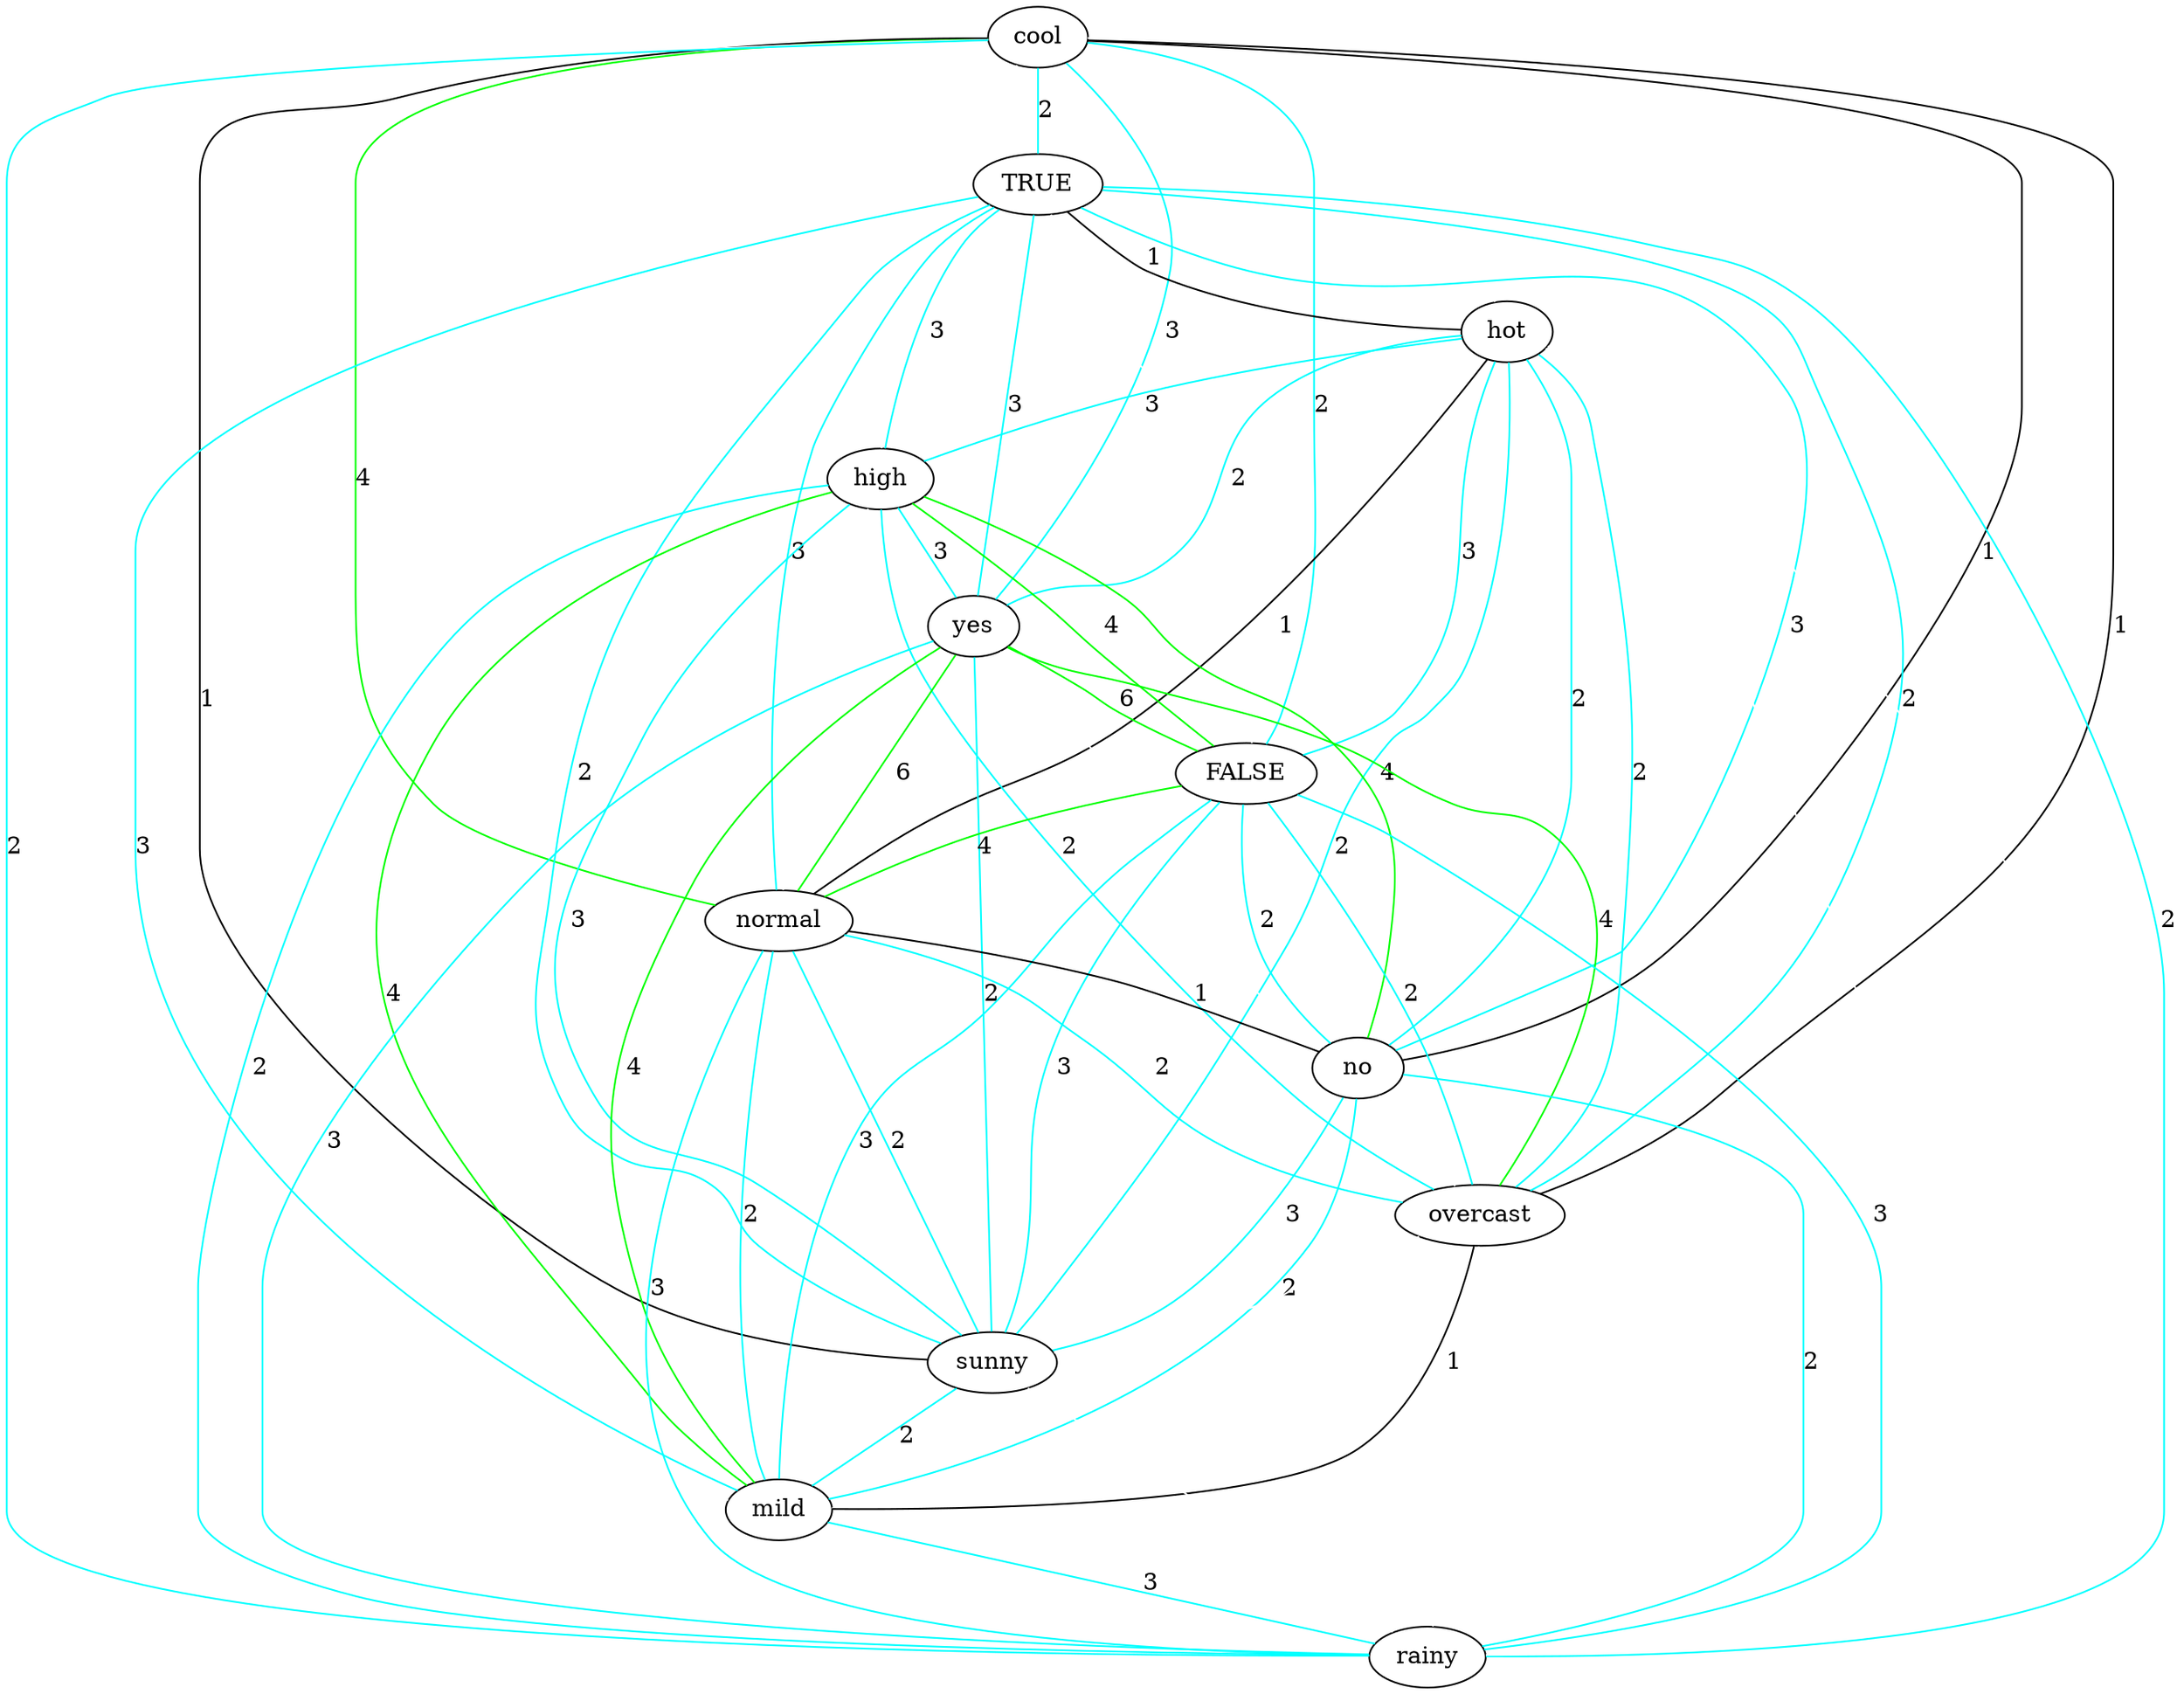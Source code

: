 strict graph "" {
cool;
TRUE;
hot;
high;
yes;
FALSE;
normal;
no;
overcast;
sunny;
mild;
rainy;
cool -- FALSE  [color=cyan, label=2];
cool -- normal  [color=green, label=4];
cool -- no  [color=black, label=1];
cool -- overcast  [color=black, label=1];
cool -- TRUE  [color=cyan, label=2];
cool -- hot  [color=white];
cool -- mild  [color=white];
cool -- sunny  [color=black, label=1];
cool -- high  [color=white];
cool -- rainy  [color=cyan, label=2];
cool -- yes  [color=cyan, label=3];
TRUE -- mild  [color=cyan, label=3];
TRUE -- FALSE  [color=white];
TRUE -- normal  [color=cyan, label=3];
TRUE -- overcast  [color=cyan, label=2];
TRUE -- hot  [color=black, label=1];
TRUE -- no  [color=cyan, label=3];
TRUE -- sunny  [color=cyan, label=2];
TRUE -- high  [color=cyan, label=3];
TRUE -- rainy  [color=cyan, label=2];
TRUE -- yes  [color=cyan, label=3];
hot -- overcast  [color=cyan, label=2];
hot -- normal  [color=black, label=1];
hot -- mild  [color=white];
hot -- FALSE  [color=cyan, label=3];
hot -- no  [color=cyan, label=2];
hot -- sunny  [color=cyan, label=2];
hot -- high  [color=cyan, label=3];
hot -- rainy  [color=white];
hot -- yes  [color=cyan, label=2];
high -- FALSE  [color=green, label=4];
high -- normal  [color=white];
high -- overcast  [color=cyan, label=2];
high -- no  [color=green, label=4];
high -- sunny  [color=cyan, label=3];
high -- mild  [color=green, label=4];
high -- rainy  [color=cyan, label=2];
high -- yes  [color=cyan, label=3];
yes -- FALSE  [color=green, label=6];
yes -- normal  [color=green, label=6];
yes -- overcast  [color=green, label=4];
yes -- no  [color=white];
yes -- sunny  [color=cyan, label=2];
yes -- rainy  [color=cyan, label=3];
yes -- mild  [color=green, label=4];
FALSE -- overcast  [color=cyan, label=2];
FALSE -- normal  [color=green, label=4];
FALSE -- mild  [color=cyan, label=3];
FALSE -- no  [color=cyan, label=2];
FALSE -- sunny  [color=cyan, label=3];
FALSE -- rainy  [color=cyan, label=3];
normal -- mild  [color=cyan, label=2];
normal -- overcast  [color=cyan, label=2];
normal -- no  [color=black, label=1];
normal -- sunny  [color=cyan, label=2];
normal -- rainy  [color=cyan, label=3];
no -- overcast  [color=white];
no -- mild  [color=cyan, label=2];
no -- sunny  [color=cyan, label=3];
no -- rainy  [color=cyan, label=2];
overcast -- mild  [color=black, label=1];
overcast -- sunny  [color=white];
overcast -- rainy  [color=white];
sunny -- mild  [color=cyan, label=2];
sunny -- rainy  [color=white];
mild -- rainy  [color=cyan, label=3];
}
